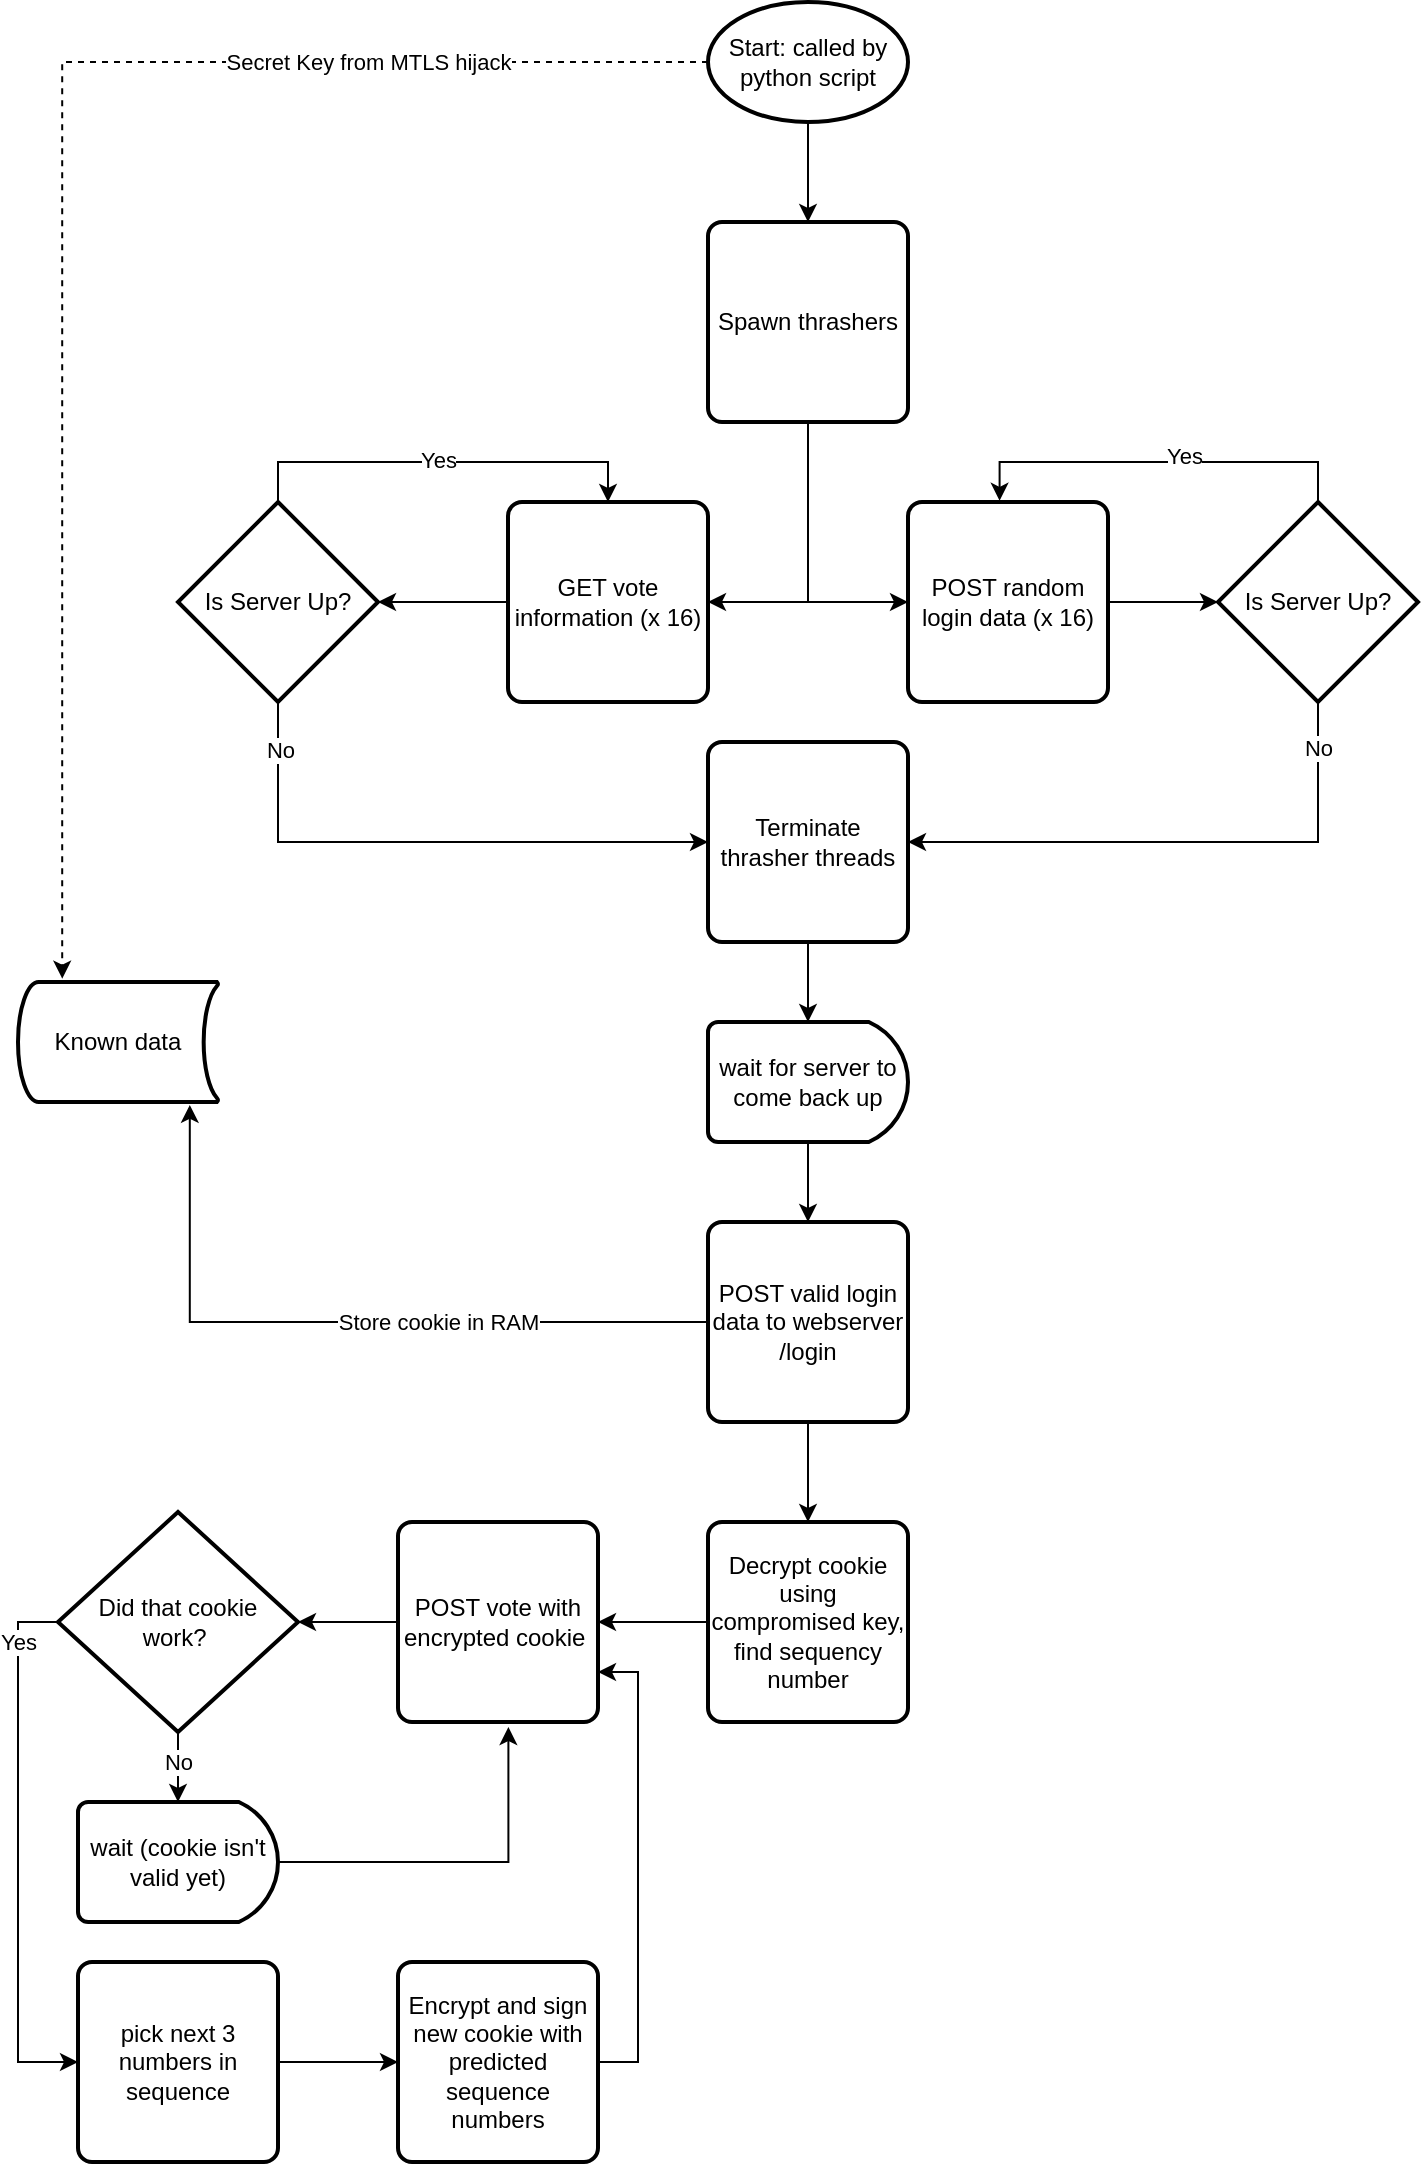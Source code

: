 <mxfile version="20.3.0" type="device"><diagram id="asB_pZMqygDsMrurDFP9" name="Page-1"><mxGraphModel dx="1422" dy="842" grid="1" gridSize="10" guides="1" tooltips="1" connect="1" arrows="1" fold="1" page="1" pageScale="1" pageWidth="850" pageHeight="1100" math="0" shadow="0"><root><mxCell id="0"/><mxCell id="1" parent="0"/><mxCell id="OgLjpBcnX8mluY9T4mD6-4" style="edgeStyle=orthogonalEdgeStyle;rounded=0;orthogonalLoop=1;jettySize=auto;html=1;exitX=0.5;exitY=1;exitDx=0;exitDy=0;exitPerimeter=0;entryX=0.5;entryY=0;entryDx=0;entryDy=0;" edge="1" parent="1" source="OgLjpBcnX8mluY9T4mD6-1" target="OgLjpBcnX8mluY9T4mD6-3"><mxGeometry relative="1" as="geometry"/></mxCell><mxCell id="OgLjpBcnX8mluY9T4mD6-26" style="edgeStyle=orthogonalEdgeStyle;rounded=0;orthogonalLoop=1;jettySize=auto;html=1;exitX=0;exitY=0.5;exitDx=0;exitDy=0;exitPerimeter=0;entryX=0.221;entryY=-0.028;entryDx=0;entryDy=0;entryPerimeter=0;dashed=1;" edge="1" parent="1" source="OgLjpBcnX8mluY9T4mD6-1" target="OgLjpBcnX8mluY9T4mD6-22"><mxGeometry relative="1" as="geometry"/></mxCell><mxCell id="OgLjpBcnX8mluY9T4mD6-27" value="Secret Key from MTLS hijack" style="edgeLabel;html=1;align=center;verticalAlign=middle;resizable=0;points=[];" vertex="1" connectable="0" parent="OgLjpBcnX8mluY9T4mD6-26"><mxGeometry x="-0.551" y="2" relative="1" as="geometry"><mxPoint x="5" y="-2" as="offset"/></mxGeometry></mxCell><mxCell id="OgLjpBcnX8mluY9T4mD6-1" value="Start: called by python script" style="strokeWidth=2;html=1;shape=mxgraph.flowchart.start_1;whiteSpace=wrap;" vertex="1" parent="1"><mxGeometry x="375" y="10" width="100" height="60" as="geometry"/></mxCell><mxCell id="OgLjpBcnX8mluY9T4mD6-7" style="edgeStyle=orthogonalEdgeStyle;rounded=0;orthogonalLoop=1;jettySize=auto;html=1;exitX=0.5;exitY=1;exitDx=0;exitDy=0;entryX=0;entryY=0.5;entryDx=0;entryDy=0;" edge="1" parent="1" source="OgLjpBcnX8mluY9T4mD6-3" target="OgLjpBcnX8mluY9T4mD6-5"><mxGeometry relative="1" as="geometry"/></mxCell><mxCell id="OgLjpBcnX8mluY9T4mD6-13" style="edgeStyle=orthogonalEdgeStyle;rounded=0;orthogonalLoop=1;jettySize=auto;html=1;exitX=0.5;exitY=1;exitDx=0;exitDy=0;entryX=1;entryY=0.5;entryDx=0;entryDy=0;" edge="1" parent="1" source="OgLjpBcnX8mluY9T4mD6-3" target="OgLjpBcnX8mluY9T4mD6-12"><mxGeometry relative="1" as="geometry"/></mxCell><mxCell id="OgLjpBcnX8mluY9T4mD6-3" value="Spawn thrashers" style="rounded=1;whiteSpace=wrap;html=1;absoluteArcSize=1;arcSize=14;strokeWidth=2;" vertex="1" parent="1"><mxGeometry x="375" y="120" width="100" height="100" as="geometry"/></mxCell><mxCell id="OgLjpBcnX8mluY9T4mD6-8" style="edgeStyle=orthogonalEdgeStyle;rounded=0;orthogonalLoop=1;jettySize=auto;html=1;exitX=1;exitY=0.5;exitDx=0;exitDy=0;entryX=0;entryY=0.5;entryDx=0;entryDy=0;entryPerimeter=0;" edge="1" parent="1" source="OgLjpBcnX8mluY9T4mD6-5" target="OgLjpBcnX8mluY9T4mD6-6"><mxGeometry relative="1" as="geometry"/></mxCell><mxCell id="OgLjpBcnX8mluY9T4mD6-5" value="POST random login data (x 16)" style="rounded=1;whiteSpace=wrap;html=1;absoluteArcSize=1;arcSize=14;strokeWidth=2;" vertex="1" parent="1"><mxGeometry x="475" y="260" width="100" height="100" as="geometry"/></mxCell><mxCell id="OgLjpBcnX8mluY9T4mD6-9" style="edgeStyle=orthogonalEdgeStyle;rounded=0;orthogonalLoop=1;jettySize=auto;html=1;exitX=0.5;exitY=0;exitDx=0;exitDy=0;exitPerimeter=0;entryX=0.458;entryY=-0.006;entryDx=0;entryDy=0;entryPerimeter=0;" edge="1" parent="1" source="OgLjpBcnX8mluY9T4mD6-6" target="OgLjpBcnX8mluY9T4mD6-5"><mxGeometry relative="1" as="geometry"/></mxCell><mxCell id="OgLjpBcnX8mluY9T4mD6-10" value="Yes" style="edgeLabel;html=1;align=center;verticalAlign=middle;resizable=0;points=[];" vertex="1" connectable="0" parent="OgLjpBcnX8mluY9T4mD6-9"><mxGeometry x="-0.118" y="-3" relative="1" as="geometry"><mxPoint as="offset"/></mxGeometry></mxCell><mxCell id="OgLjpBcnX8mluY9T4mD6-19" style="edgeStyle=orthogonalEdgeStyle;rounded=0;orthogonalLoop=1;jettySize=auto;html=1;exitX=0.5;exitY=1;exitDx=0;exitDy=0;exitPerimeter=0;entryX=1;entryY=0.5;entryDx=0;entryDy=0;" edge="1" parent="1" source="OgLjpBcnX8mluY9T4mD6-6" target="OgLjpBcnX8mluY9T4mD6-18"><mxGeometry relative="1" as="geometry"/></mxCell><mxCell id="OgLjpBcnX8mluY9T4mD6-33" value="No" style="edgeLabel;html=1;align=center;verticalAlign=middle;resizable=0;points=[];" vertex="1" connectable="0" parent="OgLjpBcnX8mluY9T4mD6-19"><mxGeometry x="-0.834" relative="1" as="geometry"><mxPoint as="offset"/></mxGeometry></mxCell><mxCell id="OgLjpBcnX8mluY9T4mD6-6" value="Is Server Up?" style="strokeWidth=2;html=1;shape=mxgraph.flowchart.decision;whiteSpace=wrap;" vertex="1" parent="1"><mxGeometry x="630" y="260" width="100" height="100" as="geometry"/></mxCell><mxCell id="OgLjpBcnX8mluY9T4mD6-15" style="edgeStyle=orthogonalEdgeStyle;rounded=0;orthogonalLoop=1;jettySize=auto;html=1;exitX=0;exitY=0.5;exitDx=0;exitDy=0;entryX=1;entryY=0.5;entryDx=0;entryDy=0;entryPerimeter=0;" edge="1" parent="1" source="OgLjpBcnX8mluY9T4mD6-12" target="OgLjpBcnX8mluY9T4mD6-14"><mxGeometry relative="1" as="geometry"/></mxCell><mxCell id="OgLjpBcnX8mluY9T4mD6-12" value="GET vote information (x 16)" style="rounded=1;whiteSpace=wrap;html=1;absoluteArcSize=1;arcSize=14;strokeWidth=2;" vertex="1" parent="1"><mxGeometry x="275" y="260" width="100" height="100" as="geometry"/></mxCell><mxCell id="OgLjpBcnX8mluY9T4mD6-16" style="edgeStyle=orthogonalEdgeStyle;rounded=0;orthogonalLoop=1;jettySize=auto;html=1;exitX=0.5;exitY=0;exitDx=0;exitDy=0;exitPerimeter=0;entryX=0.5;entryY=0;entryDx=0;entryDy=0;" edge="1" parent="1" source="OgLjpBcnX8mluY9T4mD6-14" target="OgLjpBcnX8mluY9T4mD6-12"><mxGeometry relative="1" as="geometry"/></mxCell><mxCell id="OgLjpBcnX8mluY9T4mD6-17" value="Yes" style="edgeLabel;html=1;align=center;verticalAlign=middle;resizable=0;points=[];" vertex="1" connectable="0" parent="OgLjpBcnX8mluY9T4mD6-16"><mxGeometry x="-0.199" y="1" relative="1" as="geometry"><mxPoint x="18" as="offset"/></mxGeometry></mxCell><mxCell id="OgLjpBcnX8mluY9T4mD6-20" style="edgeStyle=orthogonalEdgeStyle;rounded=0;orthogonalLoop=1;jettySize=auto;html=1;exitX=0.5;exitY=1;exitDx=0;exitDy=0;exitPerimeter=0;entryX=0;entryY=0.5;entryDx=0;entryDy=0;" edge="1" parent="1" source="OgLjpBcnX8mluY9T4mD6-14" target="OgLjpBcnX8mluY9T4mD6-18"><mxGeometry relative="1" as="geometry"/></mxCell><mxCell id="OgLjpBcnX8mluY9T4mD6-32" value="No" style="edgeLabel;html=1;align=center;verticalAlign=middle;resizable=0;points=[];" vertex="1" connectable="0" parent="OgLjpBcnX8mluY9T4mD6-20"><mxGeometry x="-0.83" y="1" relative="1" as="geometry"><mxPoint as="offset"/></mxGeometry></mxCell><mxCell id="OgLjpBcnX8mluY9T4mD6-14" value="Is Server Up?" style="strokeWidth=2;html=1;shape=mxgraph.flowchart.decision;whiteSpace=wrap;" vertex="1" parent="1"><mxGeometry x="110" y="260" width="100" height="100" as="geometry"/></mxCell><mxCell id="OgLjpBcnX8mluY9T4mD6-30" style="edgeStyle=orthogonalEdgeStyle;rounded=0;orthogonalLoop=1;jettySize=auto;html=1;exitX=0.5;exitY=1;exitDx=0;exitDy=0;entryX=0.5;entryY=0;entryDx=0;entryDy=0;entryPerimeter=0;" edge="1" parent="1" source="OgLjpBcnX8mluY9T4mD6-18" target="OgLjpBcnX8mluY9T4mD6-29"><mxGeometry relative="1" as="geometry"/></mxCell><mxCell id="OgLjpBcnX8mluY9T4mD6-18" value="Terminate thrasher threads" style="rounded=1;whiteSpace=wrap;html=1;absoluteArcSize=1;arcSize=14;strokeWidth=2;" vertex="1" parent="1"><mxGeometry x="375" y="380" width="100" height="100" as="geometry"/></mxCell><mxCell id="OgLjpBcnX8mluY9T4mD6-24" style="edgeStyle=orthogonalEdgeStyle;rounded=0;orthogonalLoop=1;jettySize=auto;html=1;exitX=0;exitY=0.5;exitDx=0;exitDy=0;entryX=0.859;entryY=1.024;entryDx=0;entryDy=0;entryPerimeter=0;" edge="1" parent="1" source="OgLjpBcnX8mluY9T4mD6-21" target="OgLjpBcnX8mluY9T4mD6-22"><mxGeometry relative="1" as="geometry"/></mxCell><mxCell id="OgLjpBcnX8mluY9T4mD6-25" value="Store cookie in RAM" style="edgeLabel;html=1;align=center;verticalAlign=middle;resizable=0;points=[];" vertex="1" connectable="0" parent="OgLjpBcnX8mluY9T4mD6-24"><mxGeometry x="-0.064" y="-1" relative="1" as="geometry"><mxPoint x="37" y="1" as="offset"/></mxGeometry></mxCell><mxCell id="OgLjpBcnX8mluY9T4mD6-35" style="edgeStyle=orthogonalEdgeStyle;rounded=0;orthogonalLoop=1;jettySize=auto;html=1;exitX=0.5;exitY=1;exitDx=0;exitDy=0;entryX=0.5;entryY=0;entryDx=0;entryDy=0;" edge="1" parent="1" source="OgLjpBcnX8mluY9T4mD6-21" target="OgLjpBcnX8mluY9T4mD6-34"><mxGeometry relative="1" as="geometry"/></mxCell><mxCell id="OgLjpBcnX8mluY9T4mD6-21" value="POST valid login data to webserver /login" style="rounded=1;whiteSpace=wrap;html=1;absoluteArcSize=1;arcSize=14;strokeWidth=2;" vertex="1" parent="1"><mxGeometry x="375" y="620" width="100" height="100" as="geometry"/></mxCell><mxCell id="OgLjpBcnX8mluY9T4mD6-22" value="Known data" style="strokeWidth=2;html=1;shape=mxgraph.flowchart.stored_data;whiteSpace=wrap;" vertex="1" parent="1"><mxGeometry x="30" y="500" width="100" height="60" as="geometry"/></mxCell><mxCell id="OgLjpBcnX8mluY9T4mD6-31" style="edgeStyle=orthogonalEdgeStyle;rounded=0;orthogonalLoop=1;jettySize=auto;html=1;exitX=0.5;exitY=1;exitDx=0;exitDy=0;exitPerimeter=0;entryX=0.5;entryY=0;entryDx=0;entryDy=0;" edge="1" parent="1" source="OgLjpBcnX8mluY9T4mD6-29" target="OgLjpBcnX8mluY9T4mD6-21"><mxGeometry relative="1" as="geometry"/></mxCell><mxCell id="OgLjpBcnX8mluY9T4mD6-29" value="wait for server to come back up" style="strokeWidth=2;html=1;shape=mxgraph.flowchart.delay;whiteSpace=wrap;" vertex="1" parent="1"><mxGeometry x="375" y="520" width="100" height="60" as="geometry"/></mxCell><mxCell id="OgLjpBcnX8mluY9T4mD6-45" style="edgeStyle=orthogonalEdgeStyle;rounded=0;orthogonalLoop=1;jettySize=auto;html=1;exitX=0;exitY=0.5;exitDx=0;exitDy=0;entryX=1;entryY=0.5;entryDx=0;entryDy=0;" edge="1" parent="1" source="OgLjpBcnX8mluY9T4mD6-34" target="OgLjpBcnX8mluY9T4mD6-41"><mxGeometry relative="1" as="geometry"/></mxCell><mxCell id="OgLjpBcnX8mluY9T4mD6-34" value="Decrypt cookie using compromised key, find sequency number" style="rounded=1;whiteSpace=wrap;html=1;absoluteArcSize=1;arcSize=14;strokeWidth=2;" vertex="1" parent="1"><mxGeometry x="375" y="770" width="100" height="100" as="geometry"/></mxCell><mxCell id="OgLjpBcnX8mluY9T4mD6-59" style="edgeStyle=orthogonalEdgeStyle;rounded=0;orthogonalLoop=1;jettySize=auto;html=1;exitX=1;exitY=0.5;exitDx=0;exitDy=0;entryX=0;entryY=0.5;entryDx=0;entryDy=0;" edge="1" parent="1" source="OgLjpBcnX8mluY9T4mD6-36" target="OgLjpBcnX8mluY9T4mD6-38"><mxGeometry relative="1" as="geometry"/></mxCell><mxCell id="OgLjpBcnX8mluY9T4mD6-36" value="pick next 3 numbers in sequence" style="rounded=1;whiteSpace=wrap;html=1;absoluteArcSize=1;arcSize=14;strokeWidth=2;" vertex="1" parent="1"><mxGeometry x="60" y="990" width="100" height="100" as="geometry"/></mxCell><mxCell id="OgLjpBcnX8mluY9T4mD6-60" style="edgeStyle=orthogonalEdgeStyle;rounded=0;orthogonalLoop=1;jettySize=auto;html=1;exitX=1;exitY=0.5;exitDx=0;exitDy=0;entryX=1;entryY=0.75;entryDx=0;entryDy=0;" edge="1" parent="1" source="OgLjpBcnX8mluY9T4mD6-38" target="OgLjpBcnX8mluY9T4mD6-41"><mxGeometry relative="1" as="geometry"/></mxCell><mxCell id="OgLjpBcnX8mluY9T4mD6-38" value="Encrypt and sign new cookie with predicted sequence numbers" style="rounded=1;whiteSpace=wrap;html=1;absoluteArcSize=1;arcSize=14;strokeWidth=2;" vertex="1" parent="1"><mxGeometry x="220" y="990" width="100" height="100" as="geometry"/></mxCell><mxCell id="OgLjpBcnX8mluY9T4mD6-50" style="edgeStyle=orthogonalEdgeStyle;rounded=0;orthogonalLoop=1;jettySize=auto;html=1;exitX=0;exitY=0.5;exitDx=0;exitDy=0;entryX=1;entryY=0.5;entryDx=0;entryDy=0;entryPerimeter=0;" edge="1" parent="1" source="OgLjpBcnX8mluY9T4mD6-41" target="OgLjpBcnX8mluY9T4mD6-44"><mxGeometry relative="1" as="geometry"/></mxCell><mxCell id="OgLjpBcnX8mluY9T4mD6-41" value="POST vote with encrypted cookie&amp;nbsp;" style="rounded=1;whiteSpace=wrap;html=1;absoluteArcSize=1;arcSize=14;strokeWidth=2;" vertex="1" parent="1"><mxGeometry x="220" y="770" width="100" height="100" as="geometry"/></mxCell><mxCell id="OgLjpBcnX8mluY9T4mD6-54" style="edgeStyle=orthogonalEdgeStyle;rounded=0;orthogonalLoop=1;jettySize=auto;html=1;exitX=0.5;exitY=1;exitDx=0;exitDy=0;exitPerimeter=0;entryX=0.5;entryY=0;entryDx=0;entryDy=0;entryPerimeter=0;" edge="1" parent="1" source="OgLjpBcnX8mluY9T4mD6-44" target="OgLjpBcnX8mluY9T4mD6-53"><mxGeometry relative="1" as="geometry"/></mxCell><mxCell id="OgLjpBcnX8mluY9T4mD6-55" value="No" style="edgeLabel;html=1;align=center;verticalAlign=middle;resizable=0;points=[];" vertex="1" connectable="0" parent="OgLjpBcnX8mluY9T4mD6-54"><mxGeometry x="-0.135" relative="1" as="geometry"><mxPoint as="offset"/></mxGeometry></mxCell><mxCell id="OgLjpBcnX8mluY9T4mD6-57" style="edgeStyle=orthogonalEdgeStyle;rounded=0;orthogonalLoop=1;jettySize=auto;html=1;exitX=0;exitY=0.5;exitDx=0;exitDy=0;exitPerimeter=0;entryX=0;entryY=0.5;entryDx=0;entryDy=0;" edge="1" parent="1" source="OgLjpBcnX8mluY9T4mD6-44" target="OgLjpBcnX8mluY9T4mD6-36"><mxGeometry relative="1" as="geometry"/></mxCell><mxCell id="OgLjpBcnX8mluY9T4mD6-58" value="Yes" style="edgeLabel;html=1;align=center;verticalAlign=middle;resizable=0;points=[];" vertex="1" connectable="0" parent="OgLjpBcnX8mluY9T4mD6-57"><mxGeometry x="0.138" y="-1" relative="1" as="geometry"><mxPoint x="1" y="-124" as="offset"/></mxGeometry></mxCell><mxCell id="OgLjpBcnX8mluY9T4mD6-44" value="Did that cookie work?&amp;nbsp;" style="strokeWidth=2;html=1;shape=mxgraph.flowchart.decision;whiteSpace=wrap;" vertex="1" parent="1"><mxGeometry x="50" y="765" width="120" height="110" as="geometry"/></mxCell><mxCell id="OgLjpBcnX8mluY9T4mD6-56" style="edgeStyle=orthogonalEdgeStyle;rounded=0;orthogonalLoop=1;jettySize=auto;html=1;exitX=1;exitY=0.5;exitDx=0;exitDy=0;exitPerimeter=0;entryX=0.552;entryY=1.025;entryDx=0;entryDy=0;entryPerimeter=0;" edge="1" parent="1" source="OgLjpBcnX8mluY9T4mD6-53" target="OgLjpBcnX8mluY9T4mD6-41"><mxGeometry relative="1" as="geometry"/></mxCell><mxCell id="OgLjpBcnX8mluY9T4mD6-53" value="wait (cookie isn't valid yet)" style="strokeWidth=2;html=1;shape=mxgraph.flowchart.delay;whiteSpace=wrap;" vertex="1" parent="1"><mxGeometry x="60" y="910" width="100" height="60" as="geometry"/></mxCell></root></mxGraphModel></diagram></mxfile>